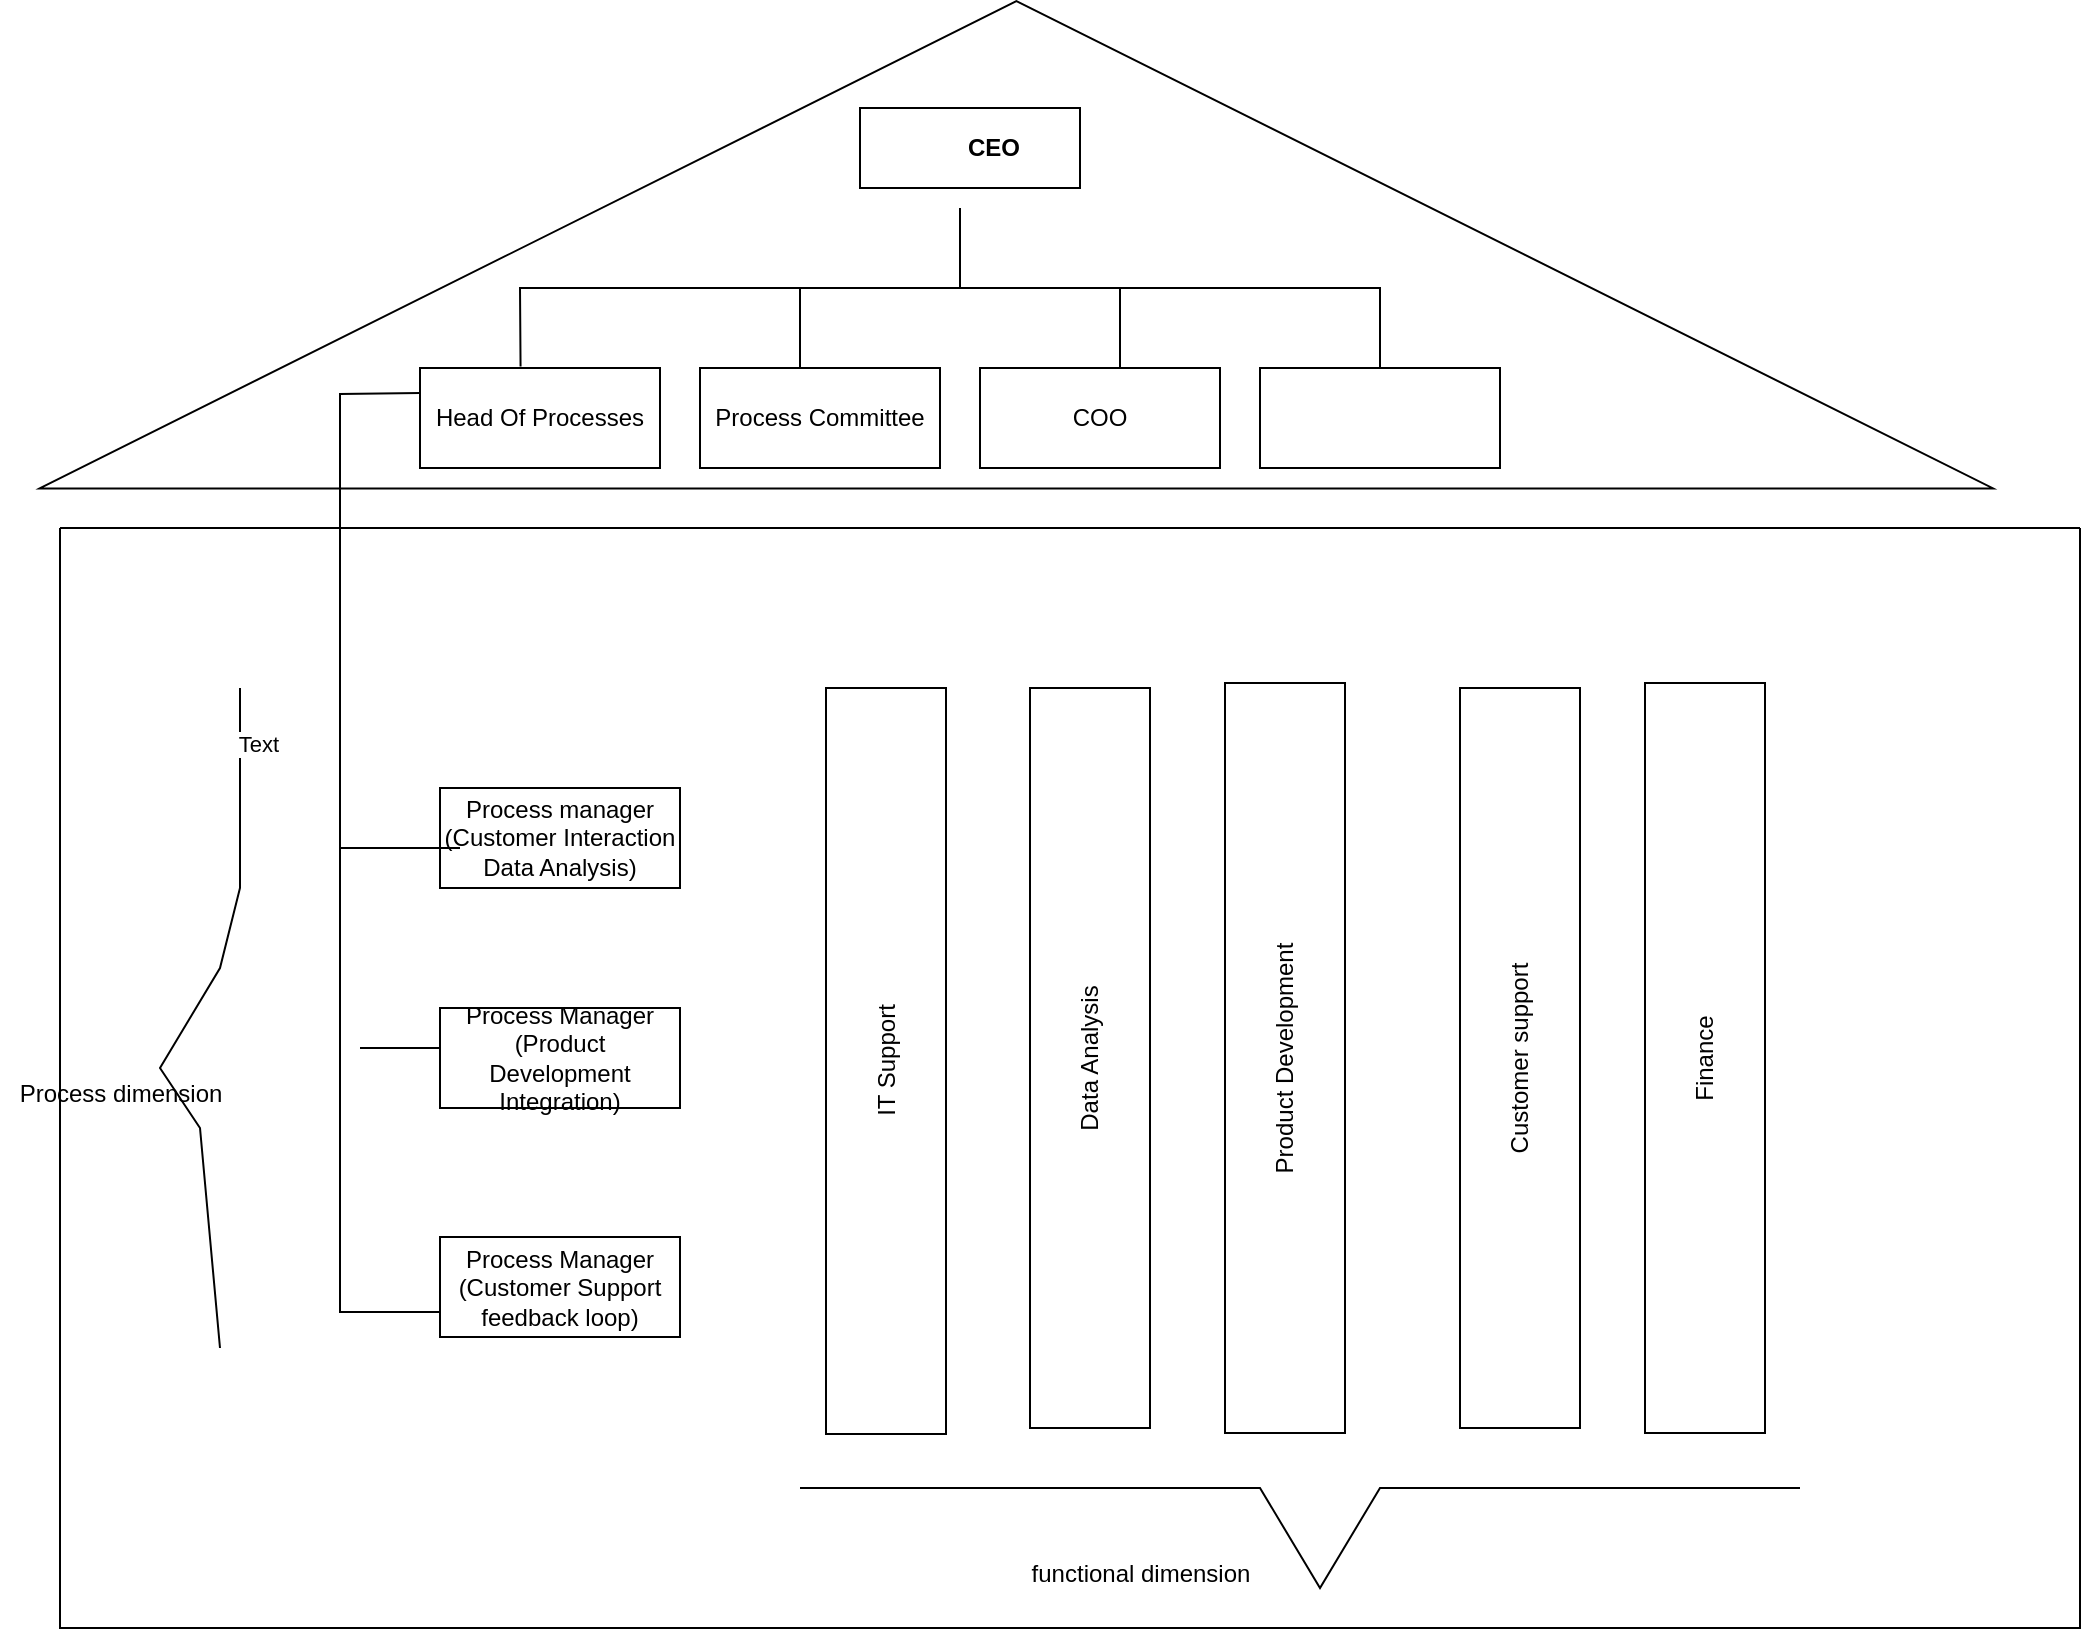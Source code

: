 <mxfile version="24.6.4" type="github">
  <diagram id="prtHgNgQTEPvFCAcTncT" name="Page-1">
    <mxGraphModel dx="2602" dy="2474" grid="1" gridSize="10" guides="1" tooltips="1" connect="1" arrows="1" fold="1" page="1" pageScale="1" pageWidth="827" pageHeight="1169" math="0" shadow="0">
      <root>
        <mxCell id="0" />
        <mxCell id="1" parent="0" />
        <mxCell id="9hdCoJvluRMYCYl9ueBK-32" value="" style="triangle;whiteSpace=wrap;html=1;rotation=-90;" vertex="1" parent="1">
          <mxGeometry x="356.39" y="-410" width="243.61" height="976.77" as="geometry" />
        </mxCell>
        <UserObject label="CEO" name="Evan Valet" position="HR Director" location="Office 4" email="me@example.com" placeholders="1" link="https://www.draw.io" id="dNxyNK7c78bLwvsdeMH5-16">
          <mxCell style="label;image=https://cdn3.iconfinder.com/data/icons/user-avatars-1/512/users-9-2-128.png;whiteSpace=wrap;html=1;rounded=0;glass=0;treeFolding=1;treeMoving=1;" parent="1" vertex="1">
            <mxGeometry x="400" y="10" width="110" height="40" as="geometry" />
          </mxCell>
        </UserObject>
        <mxCell id="9hdCoJvluRMYCYl9ueBK-36" value="Head Of Processes" style="rounded=0;whiteSpace=wrap;html=1;" vertex="1" parent="1">
          <mxGeometry x="180" y="140" width="120" height="50" as="geometry" />
        </mxCell>
        <mxCell id="9hdCoJvluRMYCYl9ueBK-37" value="Process Committee" style="rounded=0;whiteSpace=wrap;html=1;" vertex="1" parent="1">
          <mxGeometry x="320" y="140" width="120" height="50" as="geometry" />
        </mxCell>
        <mxCell id="9hdCoJvluRMYCYl9ueBK-38" value="COO" style="rounded=0;whiteSpace=wrap;html=1;" vertex="1" parent="1">
          <mxGeometry x="460" y="140" width="120" height="50" as="geometry" />
        </mxCell>
        <mxCell id="9hdCoJvluRMYCYl9ueBK-39" value="" style="rounded=0;whiteSpace=wrap;html=1;" vertex="1" parent="1">
          <mxGeometry x="600" y="140" width="120" height="50" as="geometry" />
        </mxCell>
        <mxCell id="9hdCoJvluRMYCYl9ueBK-40" value="" style="endArrow=none;html=1;rounded=0;" edge="1" parent="1">
          <mxGeometry width="50" height="50" relative="1" as="geometry">
            <mxPoint x="450" y="100" as="sourcePoint" />
            <mxPoint x="450" y="60" as="targetPoint" />
            <Array as="points">
              <mxPoint x="450" y="80" />
            </Array>
          </mxGeometry>
        </mxCell>
        <mxCell id="9hdCoJvluRMYCYl9ueBK-41" value="" style="endArrow=none;html=1;rounded=0;exitX=0.5;exitY=0;exitDx=0;exitDy=0;entryX=0.419;entryY=-0.014;entryDx=0;entryDy=0;entryPerimeter=0;" edge="1" parent="1" source="9hdCoJvluRMYCYl9ueBK-39" target="9hdCoJvluRMYCYl9ueBK-36">
          <mxGeometry width="50" height="50" relative="1" as="geometry">
            <mxPoint x="570" y="105" as="sourcePoint" />
            <mxPoint x="320" y="100" as="targetPoint" />
            <Array as="points">
              <mxPoint x="660" y="100" />
              <mxPoint x="630" y="100" />
              <mxPoint x="590" y="100" />
              <mxPoint x="500" y="100" />
              <mxPoint x="230" y="100" />
            </Array>
          </mxGeometry>
        </mxCell>
        <mxCell id="9hdCoJvluRMYCYl9ueBK-42" value="" style="endArrow=none;html=1;rounded=0;entryX=0.25;entryY=0;entryDx=0;entryDy=0;" edge="1" parent="1" target="9hdCoJvluRMYCYl9ueBK-37">
          <mxGeometry width="50" height="50" relative="1" as="geometry">
            <mxPoint x="540" y="140" as="sourcePoint" />
            <mxPoint x="240" y="140" as="targetPoint" />
            <Array as="points">
              <mxPoint x="530" y="140" />
              <mxPoint x="530" y="120" />
              <mxPoint x="530" y="100" />
              <mxPoint x="440" y="100" />
              <mxPoint x="370" y="100" />
              <mxPoint x="370" y="140" />
            </Array>
          </mxGeometry>
        </mxCell>
        <mxCell id="9hdCoJvluRMYCYl9ueBK-44" value="" style="swimlane;startSize=0;" vertex="1" parent="1">
          <mxGeometry y="220" width="1010" height="550" as="geometry" />
        </mxCell>
        <mxCell id="9hdCoJvluRMYCYl9ueBK-45" value="Process Manager (Customer Support feedback loop)" style="rounded=0;whiteSpace=wrap;html=1;" vertex="1" parent="9hdCoJvluRMYCYl9ueBK-44">
          <mxGeometry x="190" y="354.5" width="120" height="50" as="geometry" />
        </mxCell>
        <mxCell id="9hdCoJvluRMYCYl9ueBK-46" value="Process Manager (Product Development Integration)" style="rounded=0;whiteSpace=wrap;html=1;" vertex="1" parent="9hdCoJvluRMYCYl9ueBK-44">
          <mxGeometry x="190" y="240" width="120" height="50" as="geometry" />
        </mxCell>
        <mxCell id="9hdCoJvluRMYCYl9ueBK-47" value="Process manager (Customer Interaction Data Analysis)" style="rounded=0;whiteSpace=wrap;html=1;" vertex="1" parent="9hdCoJvluRMYCYl9ueBK-44">
          <mxGeometry x="190" y="130" width="120" height="50" as="geometry" />
        </mxCell>
        <mxCell id="9hdCoJvluRMYCYl9ueBK-52" value="" style="endArrow=none;html=1;rounded=0;" edge="1" parent="9hdCoJvluRMYCYl9ueBK-44">
          <mxGeometry width="50" height="50" relative="1" as="geometry">
            <mxPoint x="150" y="260" as="sourcePoint" />
            <mxPoint x="190" y="260" as="targetPoint" />
          </mxGeometry>
        </mxCell>
        <mxCell id="9hdCoJvluRMYCYl9ueBK-53" value="" style="endArrow=none;html=1;rounded=0;" edge="1" parent="9hdCoJvluRMYCYl9ueBK-44">
          <mxGeometry width="50" height="50" relative="1" as="geometry">
            <mxPoint x="140" y="160" as="sourcePoint" />
            <mxPoint x="200" y="160" as="targetPoint" />
          </mxGeometry>
        </mxCell>
        <mxCell id="9hdCoJvluRMYCYl9ueBK-54" value="Data Analysis" style="rounded=0;whiteSpace=wrap;html=1;rotation=-90;" vertex="1" parent="9hdCoJvluRMYCYl9ueBK-44">
          <mxGeometry x="330" y="235" width="370" height="60" as="geometry" />
        </mxCell>
        <mxCell id="9hdCoJvluRMYCYl9ueBK-55" value="Product Development" style="rounded=0;whiteSpace=wrap;html=1;rotation=-90;" vertex="1" parent="9hdCoJvluRMYCYl9ueBK-44">
          <mxGeometry x="425" y="235" width="375" height="60" as="geometry" />
        </mxCell>
        <mxCell id="9hdCoJvluRMYCYl9ueBK-56" value="Customer support" style="rounded=0;whiteSpace=wrap;html=1;rotation=-90;" vertex="1" parent="9hdCoJvluRMYCYl9ueBK-44">
          <mxGeometry x="545" y="235" width="370" height="60" as="geometry" />
        </mxCell>
        <mxCell id="9hdCoJvluRMYCYl9ueBK-57" value="IT Support" style="rounded=0;whiteSpace=wrap;html=1;rotation=-90;" vertex="1" parent="9hdCoJvluRMYCYl9ueBK-44">
          <mxGeometry x="226.5" y="236.5" width="373" height="60" as="geometry" />
        </mxCell>
        <mxCell id="9hdCoJvluRMYCYl9ueBK-58" value="Finance" style="rounded=0;whiteSpace=wrap;html=1;rotation=-90;" vertex="1" parent="9hdCoJvluRMYCYl9ueBK-44">
          <mxGeometry x="635" y="235" width="375" height="60" as="geometry" />
        </mxCell>
        <mxCell id="9hdCoJvluRMYCYl9ueBK-61" value="" style="endArrow=none;html=1;rounded=0;" edge="1" parent="9hdCoJvluRMYCYl9ueBK-44">
          <mxGeometry width="50" height="50" relative="1" as="geometry">
            <mxPoint x="80" y="410" as="sourcePoint" />
            <mxPoint x="90" y="80" as="targetPoint" />
            <Array as="points">
              <mxPoint x="70" y="300" />
              <mxPoint x="50" y="270" />
              <mxPoint x="80" y="220" />
              <mxPoint x="90" y="180" />
            </Array>
          </mxGeometry>
        </mxCell>
        <mxCell id="9hdCoJvluRMYCYl9ueBK-65" value="Text" style="edgeLabel;html=1;align=center;verticalAlign=middle;resizable=0;points=[];" vertex="1" connectable="0" parent="9hdCoJvluRMYCYl9ueBK-61">
          <mxGeometry x="0.84" y="-8" relative="1" as="geometry">
            <mxPoint x="1" as="offset" />
          </mxGeometry>
        </mxCell>
        <mxCell id="9hdCoJvluRMYCYl9ueBK-63" value="" style="endArrow=none;html=1;rounded=0;" edge="1" parent="9hdCoJvluRMYCYl9ueBK-44">
          <mxGeometry width="50" height="50" relative="1" as="geometry">
            <mxPoint x="370" y="480" as="sourcePoint" />
            <mxPoint x="870" y="480" as="targetPoint" />
            <Array as="points">
              <mxPoint x="600" y="480" />
              <mxPoint x="630" y="530" />
              <mxPoint x="660" y="480" />
            </Array>
          </mxGeometry>
        </mxCell>
        <mxCell id="9hdCoJvluRMYCYl9ueBK-50" value="" style="endArrow=none;html=1;rounded=0;entryX=0;entryY=0.75;entryDx=0;entryDy=0;exitX=0;exitY=0.25;exitDx=0;exitDy=0;" edge="1" parent="1" source="9hdCoJvluRMYCYl9ueBK-36" target="9hdCoJvluRMYCYl9ueBK-45">
          <mxGeometry width="50" height="50" relative="1" as="geometry">
            <mxPoint x="570" y="310" as="sourcePoint" />
            <mxPoint x="140" y="329" as="targetPoint" />
            <Array as="points">
              <mxPoint x="140" y="153" />
              <mxPoint x="140" y="290" />
              <mxPoint x="140" y="612" />
            </Array>
          </mxGeometry>
        </mxCell>
        <mxCell id="9hdCoJvluRMYCYl9ueBK-68" value="functional dimension" style="text;html=1;align=center;verticalAlign=middle;resizable=0;points=[];autosize=1;strokeColor=none;fillColor=none;" vertex="1" parent="1">
          <mxGeometry x="475" y="728" width="130" height="30" as="geometry" />
        </mxCell>
        <mxCell id="9hdCoJvluRMYCYl9ueBK-69" value="Process dimension" style="text;html=1;align=center;verticalAlign=middle;resizable=0;points=[];autosize=1;strokeColor=none;fillColor=none;" vertex="1" parent="1">
          <mxGeometry x="-30" y="488" width="120" height="30" as="geometry" />
        </mxCell>
      </root>
    </mxGraphModel>
  </diagram>
</mxfile>
